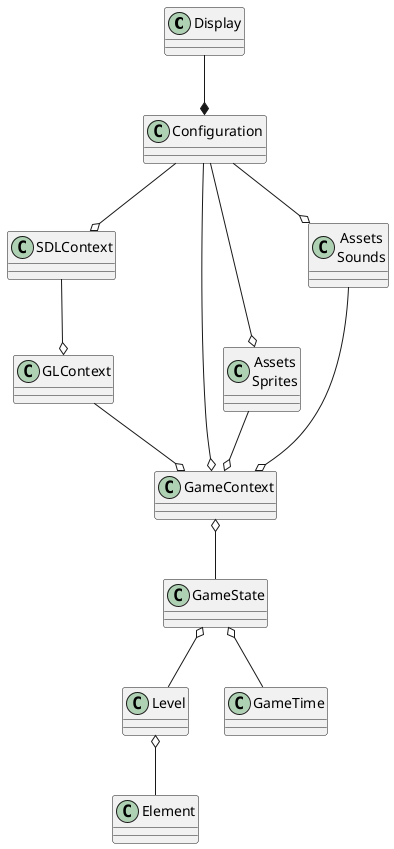 @startuml
Display --* Configuration
Configuration --o SDLContext
SDLContext --o GLContext
GLContext --o GameContext
class "Assets\nSprites" as Sprites
class "Assets\nSounds" as Sounds
Configuration --o Sprites
Sprites --o GameContext
Configuration --o Sounds
Sounds --o GameContext
Configuration --o GameContext
GameContext o-- GameState
GameState o-- Level
GameState o-- GameTime
Level o-- Element
@enduml

